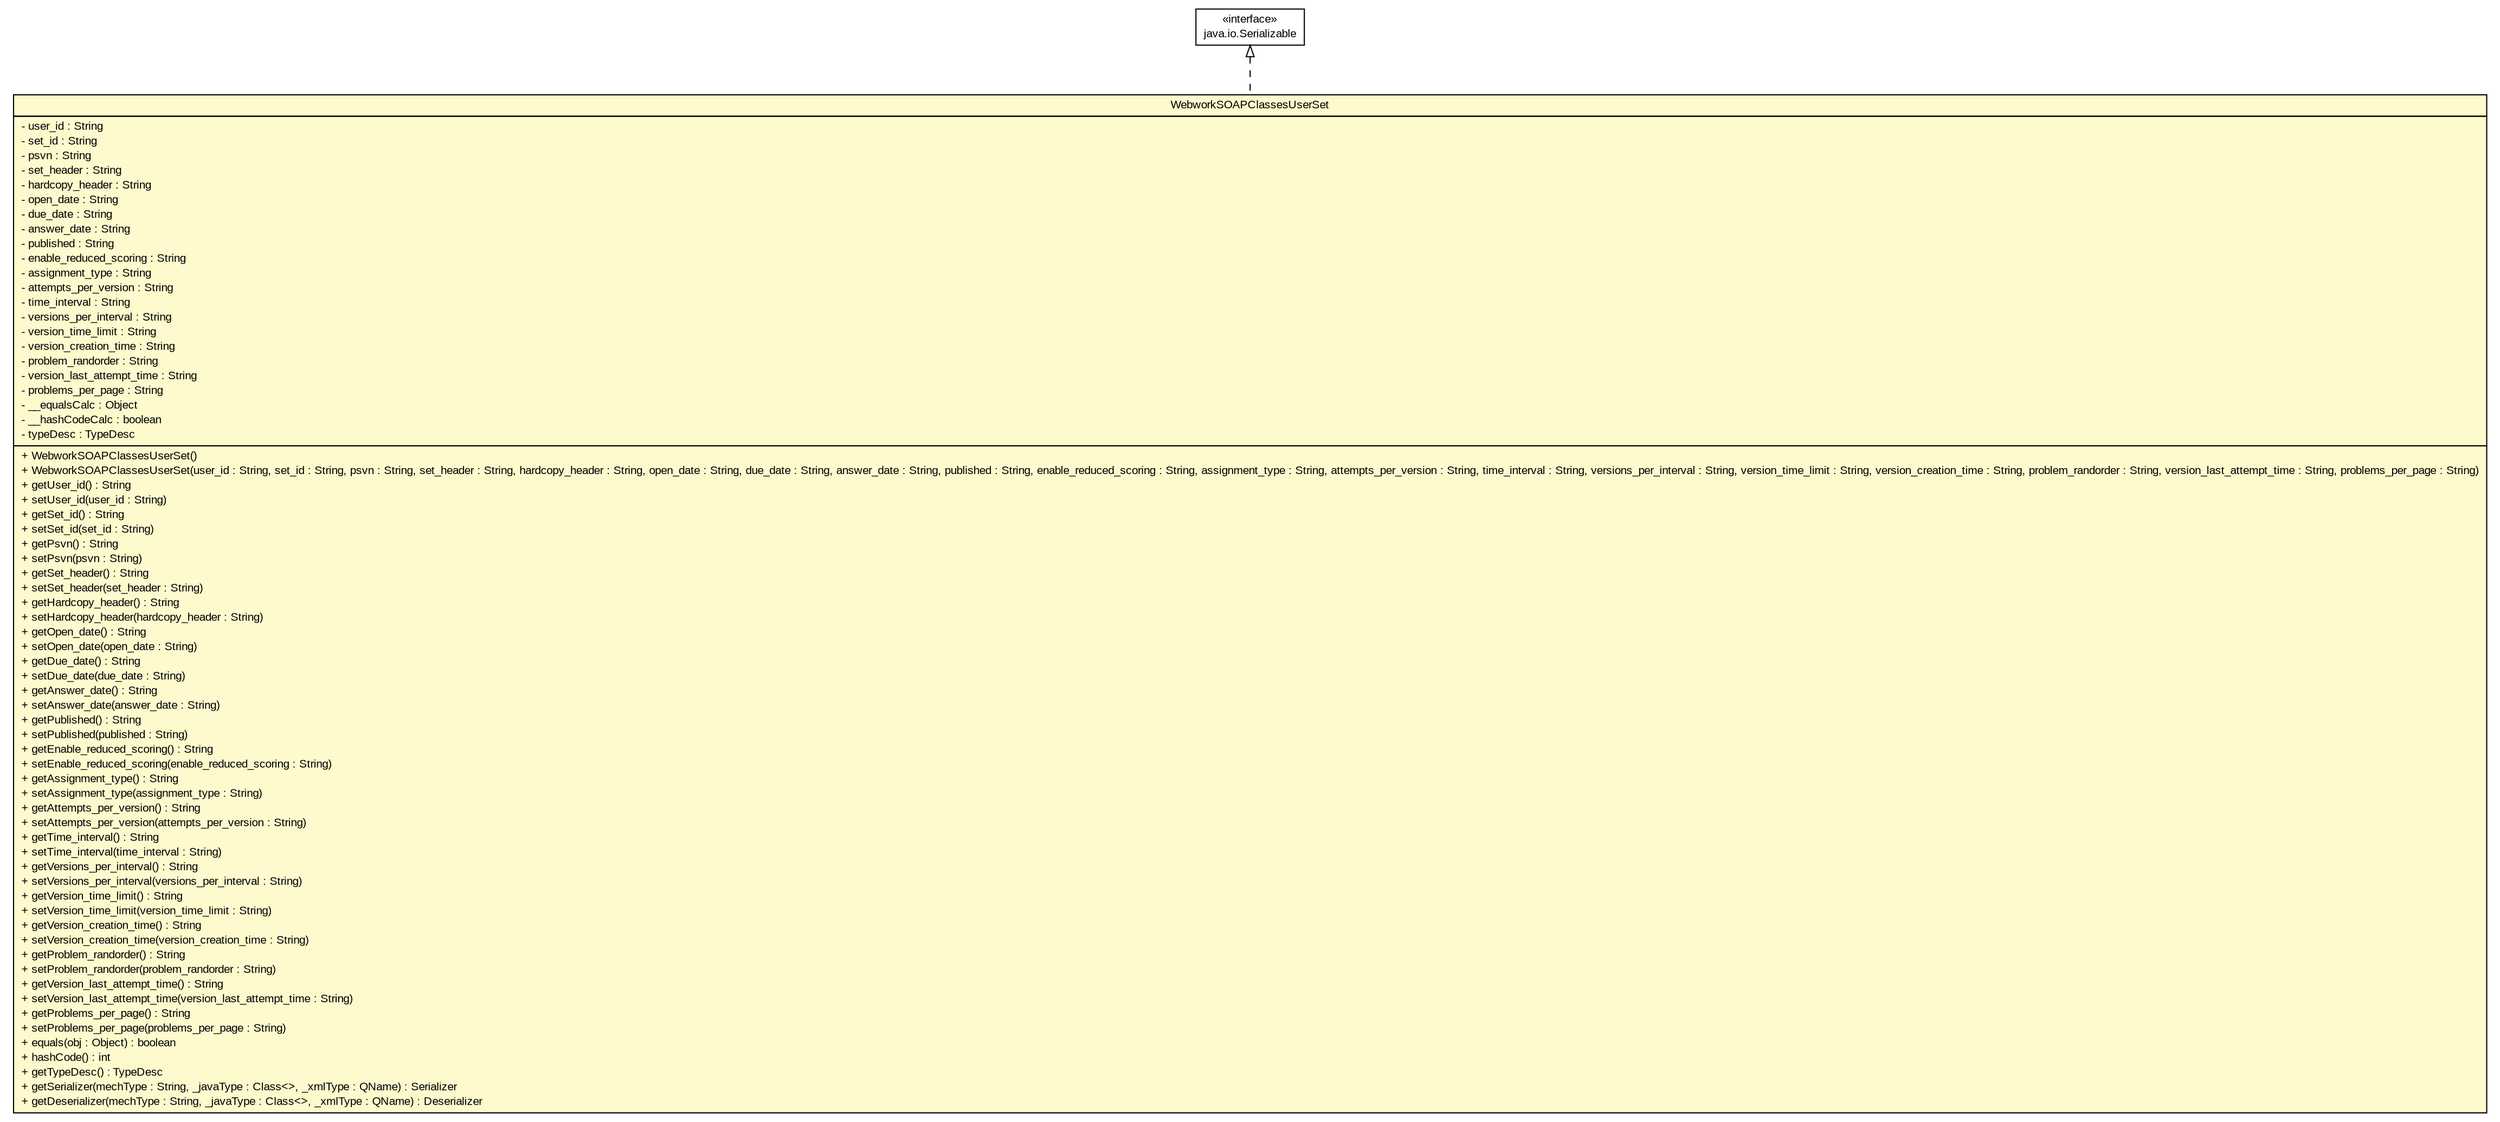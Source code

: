 #!/usr/local/bin/dot
#
# Class diagram 
# Generated by UMLGraph version 5.4 (http://www.umlgraph.org/)
#

digraph G {
	edge [fontname="arial",fontsize=10,labelfontname="arial",labelfontsize=10];
	node [fontname="arial",fontsize=10,shape=plaintext];
	nodesep=0.25;
	ranksep=0.5;
	// edu.missouri.math.webwork.WebworkSOAP.WebworkSOAPClassesUserSet
	c464 [label=<<table title="edu.missouri.math.webwork.WebworkSOAP.WebworkSOAPClassesUserSet" border="0" cellborder="1" cellspacing="0" cellpadding="2" port="p" bgcolor="lemonChiffon" href="./WebworkSOAPClassesUserSet.html">
		<tr><td><table border="0" cellspacing="0" cellpadding="1">
<tr><td align="center" balign="center"> WebworkSOAPClassesUserSet </td></tr>
		</table></td></tr>
		<tr><td><table border="0" cellspacing="0" cellpadding="1">
<tr><td align="left" balign="left"> - user_id : String </td></tr>
<tr><td align="left" balign="left"> - set_id : String </td></tr>
<tr><td align="left" balign="left"> - psvn : String </td></tr>
<tr><td align="left" balign="left"> - set_header : String </td></tr>
<tr><td align="left" balign="left"> - hardcopy_header : String </td></tr>
<tr><td align="left" balign="left"> - open_date : String </td></tr>
<tr><td align="left" balign="left"> - due_date : String </td></tr>
<tr><td align="left" balign="left"> - answer_date : String </td></tr>
<tr><td align="left" balign="left"> - published : String </td></tr>
<tr><td align="left" balign="left"> - enable_reduced_scoring : String </td></tr>
<tr><td align="left" balign="left"> - assignment_type : String </td></tr>
<tr><td align="left" balign="left"> - attempts_per_version : String </td></tr>
<tr><td align="left" balign="left"> - time_interval : String </td></tr>
<tr><td align="left" balign="left"> - versions_per_interval : String </td></tr>
<tr><td align="left" balign="left"> - version_time_limit : String </td></tr>
<tr><td align="left" balign="left"> - version_creation_time : String </td></tr>
<tr><td align="left" balign="left"> - problem_randorder : String </td></tr>
<tr><td align="left" balign="left"> - version_last_attempt_time : String </td></tr>
<tr><td align="left" balign="left"> - problems_per_page : String </td></tr>
<tr><td align="left" balign="left"> - __equalsCalc : Object </td></tr>
<tr><td align="left" balign="left"> - __hashCodeCalc : boolean </td></tr>
<tr><td align="left" balign="left"> - typeDesc : TypeDesc </td></tr>
		</table></td></tr>
		<tr><td><table border="0" cellspacing="0" cellpadding="1">
<tr><td align="left" balign="left"> + WebworkSOAPClassesUserSet() </td></tr>
<tr><td align="left" balign="left"> + WebworkSOAPClassesUserSet(user_id : String, set_id : String, psvn : String, set_header : String, hardcopy_header : String, open_date : String, due_date : String, answer_date : String, published : String, enable_reduced_scoring : String, assignment_type : String, attempts_per_version : String, time_interval : String, versions_per_interval : String, version_time_limit : String, version_creation_time : String, problem_randorder : String, version_last_attempt_time : String, problems_per_page : String) </td></tr>
<tr><td align="left" balign="left"> + getUser_id() : String </td></tr>
<tr><td align="left" balign="left"> + setUser_id(user_id : String) </td></tr>
<tr><td align="left" balign="left"> + getSet_id() : String </td></tr>
<tr><td align="left" balign="left"> + setSet_id(set_id : String) </td></tr>
<tr><td align="left" balign="left"> + getPsvn() : String </td></tr>
<tr><td align="left" balign="left"> + setPsvn(psvn : String) </td></tr>
<tr><td align="left" balign="left"> + getSet_header() : String </td></tr>
<tr><td align="left" balign="left"> + setSet_header(set_header : String) </td></tr>
<tr><td align="left" balign="left"> + getHardcopy_header() : String </td></tr>
<tr><td align="left" balign="left"> + setHardcopy_header(hardcopy_header : String) </td></tr>
<tr><td align="left" balign="left"> + getOpen_date() : String </td></tr>
<tr><td align="left" balign="left"> + setOpen_date(open_date : String) </td></tr>
<tr><td align="left" balign="left"> + getDue_date() : String </td></tr>
<tr><td align="left" balign="left"> + setDue_date(due_date : String) </td></tr>
<tr><td align="left" balign="left"> + getAnswer_date() : String </td></tr>
<tr><td align="left" balign="left"> + setAnswer_date(answer_date : String) </td></tr>
<tr><td align="left" balign="left"> + getPublished() : String </td></tr>
<tr><td align="left" balign="left"> + setPublished(published : String) </td></tr>
<tr><td align="left" balign="left"> + getEnable_reduced_scoring() : String </td></tr>
<tr><td align="left" balign="left"> + setEnable_reduced_scoring(enable_reduced_scoring : String) </td></tr>
<tr><td align="left" balign="left"> + getAssignment_type() : String </td></tr>
<tr><td align="left" balign="left"> + setAssignment_type(assignment_type : String) </td></tr>
<tr><td align="left" balign="left"> + getAttempts_per_version() : String </td></tr>
<tr><td align="left" balign="left"> + setAttempts_per_version(attempts_per_version : String) </td></tr>
<tr><td align="left" balign="left"> + getTime_interval() : String </td></tr>
<tr><td align="left" balign="left"> + setTime_interval(time_interval : String) </td></tr>
<tr><td align="left" balign="left"> + getVersions_per_interval() : String </td></tr>
<tr><td align="left" balign="left"> + setVersions_per_interval(versions_per_interval : String) </td></tr>
<tr><td align="left" balign="left"> + getVersion_time_limit() : String </td></tr>
<tr><td align="left" balign="left"> + setVersion_time_limit(version_time_limit : String) </td></tr>
<tr><td align="left" balign="left"> + getVersion_creation_time() : String </td></tr>
<tr><td align="left" balign="left"> + setVersion_creation_time(version_creation_time : String) </td></tr>
<tr><td align="left" balign="left"> + getProblem_randorder() : String </td></tr>
<tr><td align="left" balign="left"> + setProblem_randorder(problem_randorder : String) </td></tr>
<tr><td align="left" balign="left"> + getVersion_last_attempt_time() : String </td></tr>
<tr><td align="left" balign="left"> + setVersion_last_attempt_time(version_last_attempt_time : String) </td></tr>
<tr><td align="left" balign="left"> + getProblems_per_page() : String </td></tr>
<tr><td align="left" balign="left"> + setProblems_per_page(problems_per_page : String) </td></tr>
<tr><td align="left" balign="left"> + equals(obj : Object) : boolean </td></tr>
<tr><td align="left" balign="left"> + hashCode() : int </td></tr>
<tr><td align="left" balign="left"> + getTypeDesc() : TypeDesc </td></tr>
<tr><td align="left" balign="left"> + getSerializer(mechType : String, _javaType : Class&lt;&gt;, _xmlType : QName) : Serializer </td></tr>
<tr><td align="left" balign="left"> + getDeserializer(mechType : String, _javaType : Class&lt;&gt;, _xmlType : QName) : Deserializer </td></tr>
		</table></td></tr>
		</table>>, URL="./WebworkSOAPClassesUserSet.html", fontname="arial", fontcolor="black", fontsize=10.0];
	//edu.missouri.math.webwork.WebworkSOAP.WebworkSOAPClassesUserSet implements java.io.Serializable
	c472:p -> c464:p [dir=back,arrowtail=empty,style=dashed];
	// java.io.Serializable
	c472 [label=<<table title="java.io.Serializable" border="0" cellborder="1" cellspacing="0" cellpadding="2" port="p" href="http://java.sun.com/j2se/1.4.2/docs/api/java/io/Serializable.html">
		<tr><td><table border="0" cellspacing="0" cellpadding="1">
<tr><td align="center" balign="center"> &#171;interface&#187; </td></tr>
<tr><td align="center" balign="center"> java.io.Serializable </td></tr>
		</table></td></tr>
		</table>>, URL="http://java.sun.com/j2se/1.4.2/docs/api/java/io/Serializable.html", fontname="arial", fontcolor="black", fontsize=10.0];
}


